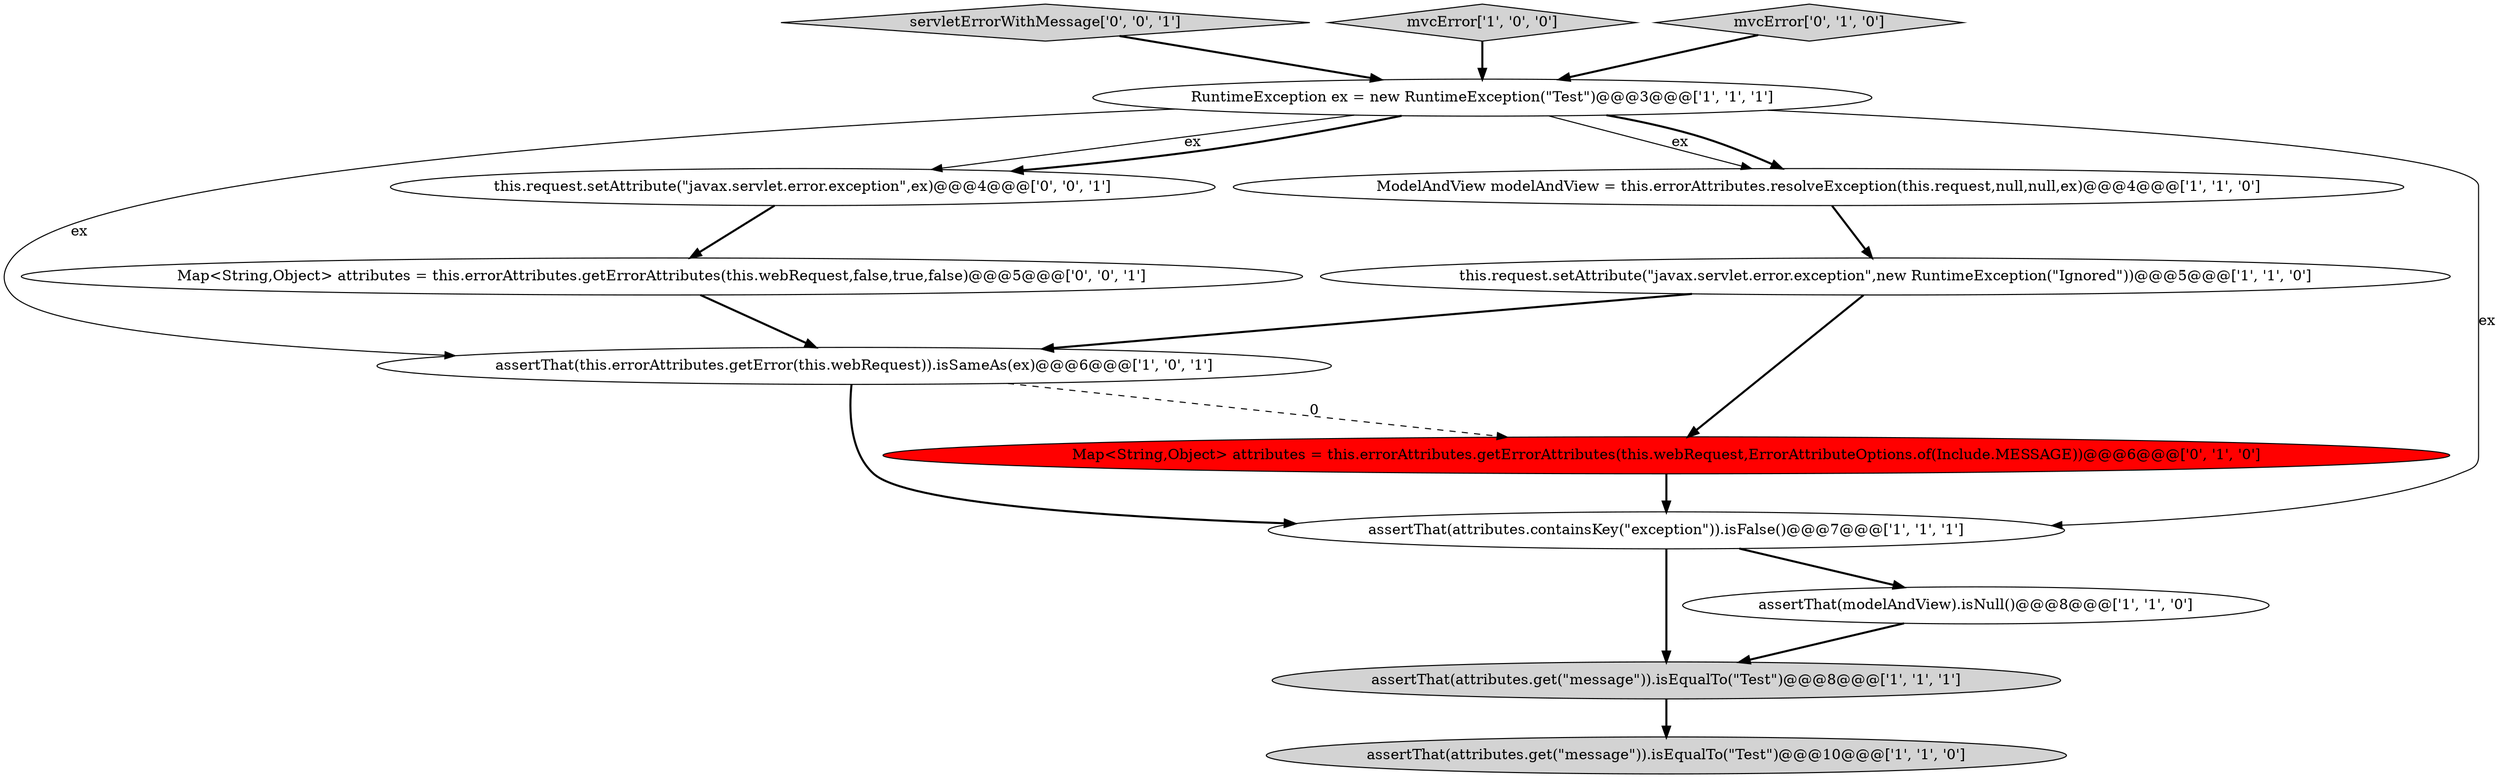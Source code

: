 digraph {
6 [style = filled, label = "assertThat(this.errorAttributes.getError(this.webRequest)).isSameAs(ex)@@@6@@@['1', '0', '1']", fillcolor = white, shape = ellipse image = "AAA0AAABBB1BBB"];
10 [style = filled, label = "Map<String,Object> attributes = this.errorAttributes.getErrorAttributes(this.webRequest,ErrorAttributeOptions.of(Include.MESSAGE))@@@6@@@['0', '1', '0']", fillcolor = red, shape = ellipse image = "AAA1AAABBB2BBB"];
11 [style = filled, label = "this.request.setAttribute(\"javax.servlet.error.exception\",ex)@@@4@@@['0', '0', '1']", fillcolor = white, shape = ellipse image = "AAA0AAABBB3BBB"];
7 [style = filled, label = "ModelAndView modelAndView = this.errorAttributes.resolveException(this.request,null,null,ex)@@@4@@@['1', '1', '0']", fillcolor = white, shape = ellipse image = "AAA0AAABBB1BBB"];
13 [style = filled, label = "servletErrorWithMessage['0', '0', '1']", fillcolor = lightgray, shape = diamond image = "AAA0AAABBB3BBB"];
1 [style = filled, label = "assertThat(attributes.get(\"message\")).isEqualTo(\"Test\")@@@10@@@['1', '1', '0']", fillcolor = lightgray, shape = ellipse image = "AAA0AAABBB1BBB"];
3 [style = filled, label = "assertThat(attributes.get(\"message\")).isEqualTo(\"Test\")@@@8@@@['1', '1', '1']", fillcolor = lightgray, shape = ellipse image = "AAA0AAABBB1BBB"];
4 [style = filled, label = "RuntimeException ex = new RuntimeException(\"Test\")@@@3@@@['1', '1', '1']", fillcolor = white, shape = ellipse image = "AAA0AAABBB1BBB"];
5 [style = filled, label = "assertThat(modelAndView).isNull()@@@8@@@['1', '1', '0']", fillcolor = white, shape = ellipse image = "AAA0AAABBB1BBB"];
12 [style = filled, label = "Map<String,Object> attributes = this.errorAttributes.getErrorAttributes(this.webRequest,false,true,false)@@@5@@@['0', '0', '1']", fillcolor = white, shape = ellipse image = "AAA0AAABBB3BBB"];
8 [style = filled, label = "this.request.setAttribute(\"javax.servlet.error.exception\",new RuntimeException(\"Ignored\"))@@@5@@@['1', '1', '0']", fillcolor = white, shape = ellipse image = "AAA0AAABBB1BBB"];
2 [style = filled, label = "assertThat(attributes.containsKey(\"exception\")).isFalse()@@@7@@@['1', '1', '1']", fillcolor = white, shape = ellipse image = "AAA0AAABBB1BBB"];
0 [style = filled, label = "mvcError['1', '0', '0']", fillcolor = lightgray, shape = diamond image = "AAA0AAABBB1BBB"];
9 [style = filled, label = "mvcError['0', '1', '0']", fillcolor = lightgray, shape = diamond image = "AAA0AAABBB2BBB"];
5->3 [style = bold, label=""];
8->10 [style = bold, label=""];
4->2 [style = solid, label="ex"];
3->1 [style = bold, label=""];
9->4 [style = bold, label=""];
2->3 [style = bold, label=""];
4->6 [style = solid, label="ex"];
4->7 [style = solid, label="ex"];
8->6 [style = bold, label=""];
11->12 [style = bold, label=""];
7->8 [style = bold, label=""];
12->6 [style = bold, label=""];
4->7 [style = bold, label=""];
6->10 [style = dashed, label="0"];
6->2 [style = bold, label=""];
0->4 [style = bold, label=""];
10->2 [style = bold, label=""];
4->11 [style = solid, label="ex"];
4->11 [style = bold, label=""];
2->5 [style = bold, label=""];
13->4 [style = bold, label=""];
}
